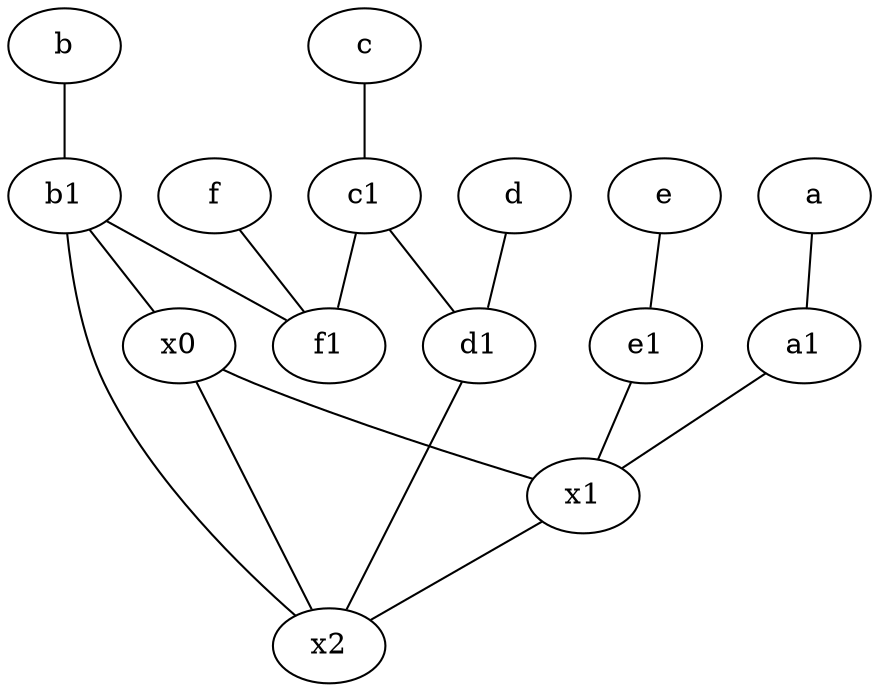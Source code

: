 graph {
	node [labelfontsize=50]
	b1 [labelfontsize=50 pos="9,4!"]
	e1 [labelfontsize=50 pos="7,7!"]
	a1 [labelfontsize=50 pos="8,3!"]
	c1 [labelfontsize=50 pos="4.5,3!"]
	f1 [labelfontsize=50 pos="3,8!"]
	d1 [labelfontsize=50 pos="3,5!"]
	b [labelfontsize=50 pos="10,4!"]
	x1 [labelfontsize=50]
	e [labelfontsize=50 pos="7,9!"]
	f [labelfontsize=50 pos="3,9!"]
	d [labelfontsize=50 pos="2,5!"]
	x2 [labelfontsize=50]
	a [labelfontsize=50 pos="8,2!"]
	c [labelfontsize=50 pos="4.5,2!"]
	x0 [labelfontsize=50]
	x1 -- x2
	c -- c1
	b1 -- f1
	e -- e1
	b1 -- x2
	a -- a1
	c1 -- d1
	d1 -- x2
	a1 -- x1
	e1 -- x1
	x0 -- x2
	f -- f1
	b1 -- x0
	x0 -- x1
	c1 -- f1
	b -- b1
	d -- d1
}
